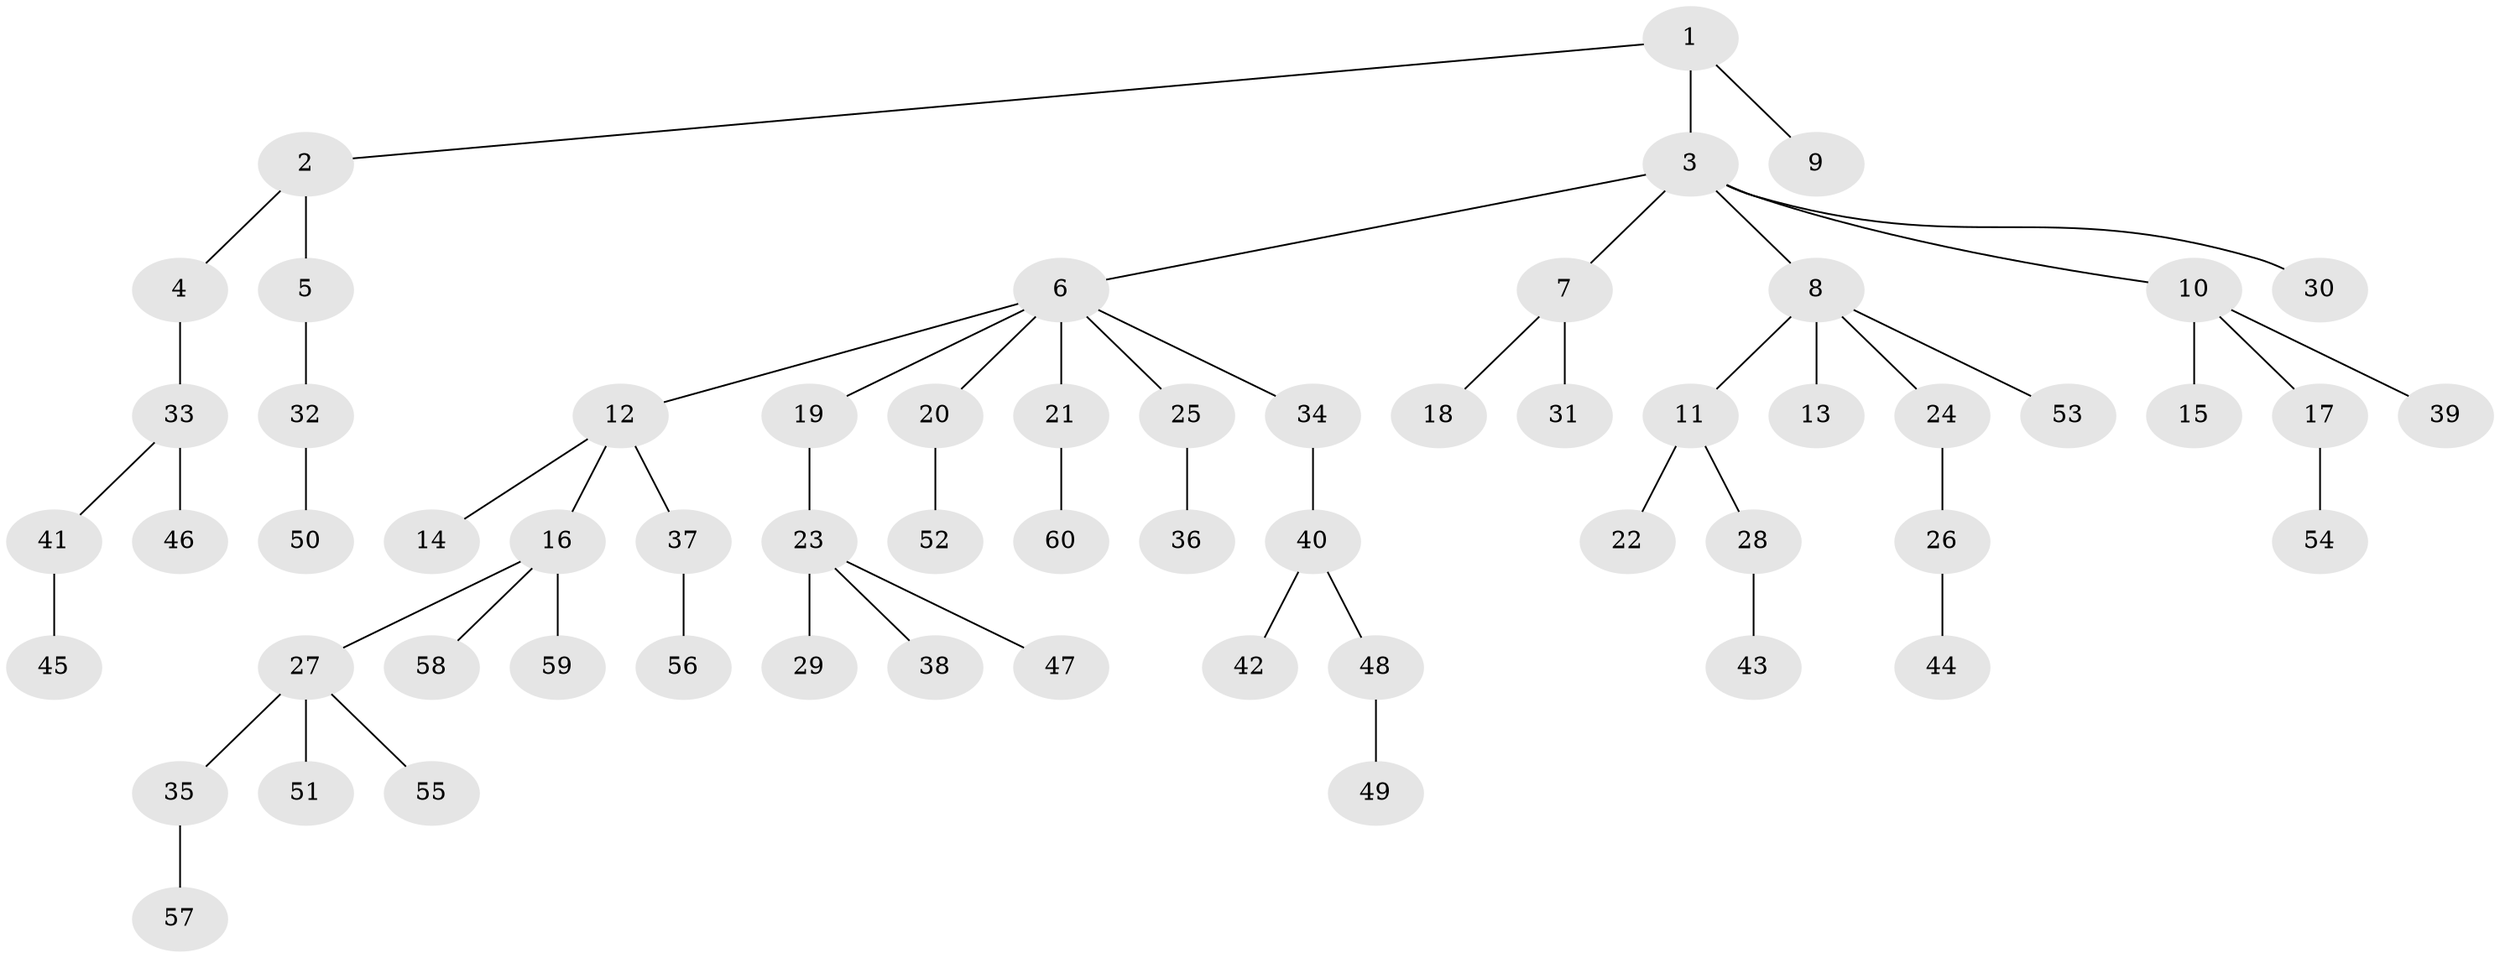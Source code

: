 // Generated by graph-tools (version 1.1) at 2025/37/03/09/25 02:37:04]
// undirected, 60 vertices, 59 edges
graph export_dot {
graph [start="1"]
  node [color=gray90,style=filled];
  1;
  2;
  3;
  4;
  5;
  6;
  7;
  8;
  9;
  10;
  11;
  12;
  13;
  14;
  15;
  16;
  17;
  18;
  19;
  20;
  21;
  22;
  23;
  24;
  25;
  26;
  27;
  28;
  29;
  30;
  31;
  32;
  33;
  34;
  35;
  36;
  37;
  38;
  39;
  40;
  41;
  42;
  43;
  44;
  45;
  46;
  47;
  48;
  49;
  50;
  51;
  52;
  53;
  54;
  55;
  56;
  57;
  58;
  59;
  60;
  1 -- 2;
  1 -- 3;
  1 -- 9;
  2 -- 4;
  2 -- 5;
  3 -- 6;
  3 -- 7;
  3 -- 8;
  3 -- 10;
  3 -- 30;
  4 -- 33;
  5 -- 32;
  6 -- 12;
  6 -- 19;
  6 -- 20;
  6 -- 21;
  6 -- 25;
  6 -- 34;
  7 -- 18;
  7 -- 31;
  8 -- 11;
  8 -- 13;
  8 -- 24;
  8 -- 53;
  10 -- 15;
  10 -- 17;
  10 -- 39;
  11 -- 22;
  11 -- 28;
  12 -- 14;
  12 -- 16;
  12 -- 37;
  16 -- 27;
  16 -- 58;
  16 -- 59;
  17 -- 54;
  19 -- 23;
  20 -- 52;
  21 -- 60;
  23 -- 29;
  23 -- 38;
  23 -- 47;
  24 -- 26;
  25 -- 36;
  26 -- 44;
  27 -- 35;
  27 -- 51;
  27 -- 55;
  28 -- 43;
  32 -- 50;
  33 -- 41;
  33 -- 46;
  34 -- 40;
  35 -- 57;
  37 -- 56;
  40 -- 42;
  40 -- 48;
  41 -- 45;
  48 -- 49;
}
